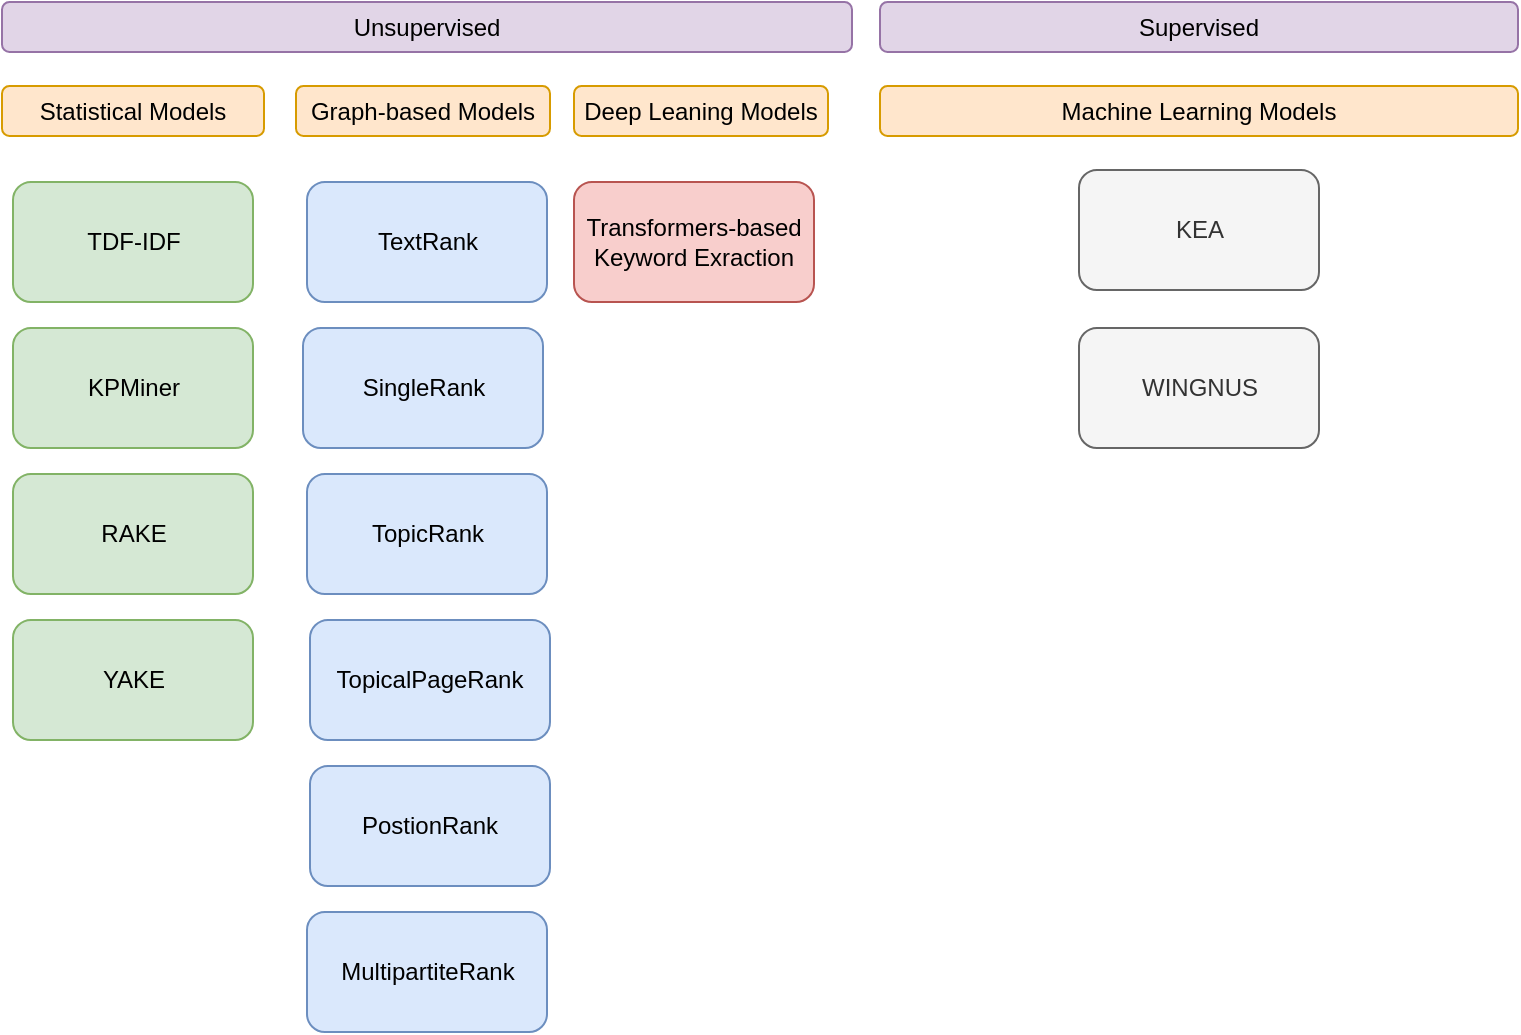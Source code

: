 <mxfile version="14.7.6" type="device"><diagram id="5BJgNQiWxalg1e9xwIjD" name="Page-1"><mxGraphModel dx="1244" dy="818" grid="0" gridSize="10" guides="1" tooltips="1" connect="1" arrows="1" fold="1" page="0" pageScale="1" pageWidth="827" pageHeight="1169" math="0" shadow="0"><root><mxCell id="0"/><mxCell id="1" parent="0"/><mxCell id="Lqmu0vgUmsSJ6QFSg9Rm-1" value="&lt;div&gt;Unsupervised&lt;/div&gt;&lt;div class=&quot;section&quot; id=&quot;statistical-models&quot; style=&quot;box-sizing: border-box ; color: rgb(64 , 64 , 64) ; font-family: &amp;#34;lato&amp;#34; , , &amp;#34;helvetica neue&amp;#34; , &amp;#34;arial&amp;#34; , sans-serif ; font-size: 16px ; background-color: rgb(252 , 252 , 252)&quot;&gt;&lt;/div&gt;" style="rounded=1;whiteSpace=wrap;html=1;fillColor=#e1d5e7;strokeColor=#9673a6;" vertex="1" parent="1"><mxGeometry x="-23" y="181" width="425" height="25" as="geometry"/></mxCell><mxCell id="Lqmu0vgUmsSJ6QFSg9Rm-2" value="Supervised" style="rounded=1;whiteSpace=wrap;html=1;fillColor=#e1d5e7;strokeColor=#9673a6;" vertex="1" parent="1"><mxGeometry x="416" y="181" width="319" height="25" as="geometry"/></mxCell><mxCell id="Lqmu0vgUmsSJ6QFSg9Rm-3" value="&lt;div&gt;Statistical Models&lt;/div&gt;&lt;div class=&quot;section&quot; id=&quot;statistical-models&quot; style=&quot;box-sizing: border-box ; color: rgb(64 , 64 , 64) ; font-family: &amp;#34;lato&amp;#34; , , &amp;#34;helvetica neue&amp;#34; , &amp;#34;arial&amp;#34; , sans-serif ; font-size: 16px ; background-color: rgb(252 , 252 , 252)&quot;&gt;&lt;/div&gt;" style="rounded=1;whiteSpace=wrap;html=1;fillColor=#ffe6cc;strokeColor=#d79b00;" vertex="1" parent="1"><mxGeometry x="-23" y="223" width="131" height="25" as="geometry"/></mxCell><mxCell id="Lqmu0vgUmsSJ6QFSg9Rm-4" value="&lt;div&gt;Graph-based Models&lt;/div&gt;&lt;div class=&quot;section&quot; id=&quot;statistical-models&quot; style=&quot;box-sizing: border-box ; color: rgb(64 , 64 , 64) ; font-family: &amp;#34;lato&amp;#34; , , &amp;#34;helvetica neue&amp;#34; , &amp;#34;arial&amp;#34; , sans-serif ; font-size: 16px ; background-color: rgb(252 , 252 , 252)&quot;&gt;&lt;/div&gt;" style="rounded=1;whiteSpace=wrap;html=1;fillColor=#ffe6cc;strokeColor=#d79b00;" vertex="1" parent="1"><mxGeometry x="124" y="223" width="127" height="25" as="geometry"/></mxCell><mxCell id="Lqmu0vgUmsSJ6QFSg9Rm-5" value="&lt;div&gt;Deep Leaning Models&lt;/div&gt;&lt;div class=&quot;section&quot; id=&quot;statistical-models&quot; style=&quot;box-sizing: border-box ; color: rgb(64 , 64 , 64) ; font-family: &amp;#34;lato&amp;#34; , , &amp;#34;helvetica neue&amp;#34; , &amp;#34;arial&amp;#34; , sans-serif ; font-size: 16px ; background-color: rgb(252 , 252 , 252)&quot;&gt;&lt;/div&gt;" style="rounded=1;whiteSpace=wrap;html=1;fillColor=#ffe6cc;strokeColor=#d79b00;" vertex="1" parent="1"><mxGeometry x="263" y="223" width="127" height="25" as="geometry"/></mxCell><mxCell id="Lqmu0vgUmsSJ6QFSg9Rm-7" value="Machine Learning Models" style="rounded=1;whiteSpace=wrap;html=1;fillColor=#ffe6cc;strokeColor=#d79b00;" vertex="1" parent="1"><mxGeometry x="416" y="223" width="319" height="25" as="geometry"/></mxCell><mxCell id="Lqmu0vgUmsSJ6QFSg9Rm-8" value="KEA" style="rounded=1;whiteSpace=wrap;html=1;fillColor=#f5f5f5;strokeColor=#666666;fontColor=#333333;" vertex="1" parent="1"><mxGeometry x="515.5" y="265" width="120" height="60" as="geometry"/></mxCell><mxCell id="Lqmu0vgUmsSJ6QFSg9Rm-9" value="WINGNUS" style="rounded=1;whiteSpace=wrap;html=1;fillColor=#f5f5f5;strokeColor=#666666;fontColor=#333333;" vertex="1" parent="1"><mxGeometry x="515.5" y="344" width="120" height="60" as="geometry"/></mxCell><mxCell id="Lqmu0vgUmsSJ6QFSg9Rm-10" value="TDF-IDF" style="rounded=1;whiteSpace=wrap;html=1;fillColor=#d5e8d4;strokeColor=#82b366;" vertex="1" parent="1"><mxGeometry x="-17.5" y="271" width="120" height="60" as="geometry"/></mxCell><mxCell id="Lqmu0vgUmsSJ6QFSg9Rm-11" value="KPMiner" style="rounded=1;whiteSpace=wrap;html=1;fillColor=#d5e8d4;strokeColor=#82b366;" vertex="1" parent="1"><mxGeometry x="-17.5" y="344" width="120" height="60" as="geometry"/></mxCell><mxCell id="Lqmu0vgUmsSJ6QFSg9Rm-12" value="RAKE" style="rounded=1;whiteSpace=wrap;html=1;fillColor=#d5e8d4;strokeColor=#82b366;" vertex="1" parent="1"><mxGeometry x="-17.5" y="417" width="120" height="60" as="geometry"/></mxCell><mxCell id="Lqmu0vgUmsSJ6QFSg9Rm-13" value="YAKE" style="rounded=1;whiteSpace=wrap;html=1;fillColor=#d5e8d4;strokeColor=#82b366;" vertex="1" parent="1"><mxGeometry x="-17.5" y="490" width="120" height="60" as="geometry"/></mxCell><mxCell id="Lqmu0vgUmsSJ6QFSg9Rm-14" value="TextRank" style="rounded=1;whiteSpace=wrap;html=1;fillColor=#dae8fc;strokeColor=#6c8ebf;" vertex="1" parent="1"><mxGeometry x="129.5" y="271" width="120" height="60" as="geometry"/></mxCell><mxCell id="Lqmu0vgUmsSJ6QFSg9Rm-15" value="SingleRank" style="rounded=1;whiteSpace=wrap;html=1;fillColor=#dae8fc;strokeColor=#6c8ebf;" vertex="1" parent="1"><mxGeometry x="127.5" y="344" width="120" height="60" as="geometry"/></mxCell><mxCell id="Lqmu0vgUmsSJ6QFSg9Rm-16" value="TopicRank" style="rounded=1;whiteSpace=wrap;html=1;fillColor=#dae8fc;strokeColor=#6c8ebf;" vertex="1" parent="1"><mxGeometry x="129.5" y="417" width="120" height="60" as="geometry"/></mxCell><mxCell id="Lqmu0vgUmsSJ6QFSg9Rm-17" value="TopicalPageRank" style="rounded=1;whiteSpace=wrap;html=1;fillColor=#dae8fc;strokeColor=#6c8ebf;" vertex="1" parent="1"><mxGeometry x="131" y="490" width="120" height="60" as="geometry"/></mxCell><mxCell id="Lqmu0vgUmsSJ6QFSg9Rm-18" value="PostionRank" style="rounded=1;whiteSpace=wrap;html=1;fillColor=#dae8fc;strokeColor=#6c8ebf;" vertex="1" parent="1"><mxGeometry x="131" y="563" width="120" height="60" as="geometry"/></mxCell><mxCell id="Lqmu0vgUmsSJ6QFSg9Rm-19" value="MultipartiteRank" style="rounded=1;whiteSpace=wrap;html=1;fillColor=#dae8fc;strokeColor=#6c8ebf;" vertex="1" parent="1"><mxGeometry x="129.5" y="636" width="120" height="60" as="geometry"/></mxCell><mxCell id="Lqmu0vgUmsSJ6QFSg9Rm-20" value="Transformers-based&lt;br&gt;Keyword Exraction" style="rounded=1;whiteSpace=wrap;html=1;fillColor=#f8cecc;strokeColor=#b85450;" vertex="1" parent="1"><mxGeometry x="263" y="271" width="120" height="60" as="geometry"/></mxCell></root></mxGraphModel></diagram></mxfile>